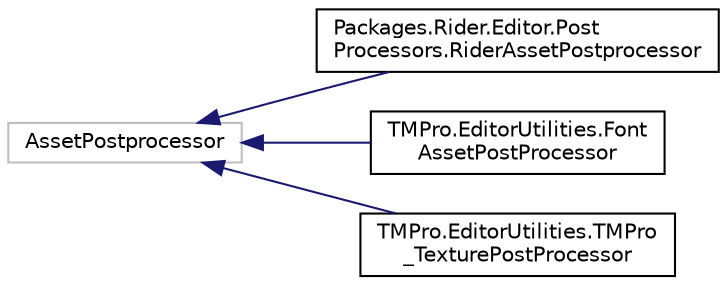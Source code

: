 digraph "Graphical Class Hierarchy"
{
 // LATEX_PDF_SIZE
  edge [fontname="Helvetica",fontsize="10",labelfontname="Helvetica",labelfontsize="10"];
  node [fontname="Helvetica",fontsize="10",shape=record];
  rankdir="LR";
  Node618 [label="AssetPostprocessor",height=0.2,width=0.4,color="grey75", fillcolor="white", style="filled",tooltip=" "];
  Node618 -> Node0 [dir="back",color="midnightblue",fontsize="10",style="solid",fontname="Helvetica"];
  Node0 [label="Packages.Rider.Editor.Post\lProcessors.RiderAssetPostprocessor",height=0.2,width=0.4,color="black", fillcolor="white", style="filled",URL="$class_packages_1_1_rider_1_1_editor_1_1_post_processors_1_1_rider_asset_postprocessor.html",tooltip=" "];
  Node618 -> Node620 [dir="back",color="midnightblue",fontsize="10",style="solid",fontname="Helvetica"];
  Node620 [label="TMPro.EditorUtilities.Font\lAssetPostProcessor",height=0.2,width=0.4,color="black", fillcolor="white", style="filled",URL="$class_t_m_pro_1_1_editor_utilities_1_1_font_asset_post_processor.html",tooltip="Asset post processor used to handle font assets getting updated outside of the Unity editor."];
  Node618 -> Node621 [dir="back",color="midnightblue",fontsize="10",style="solid",fontname="Helvetica"];
  Node621 [label="TMPro.EditorUtilities.TMPro\l_TexturePostProcessor",height=0.2,width=0.4,color="black", fillcolor="white", style="filled",URL="$class_t_m_pro_1_1_editor_utilities_1_1_t_m_pro___texture_post_processor.html",tooltip=" "];
}
